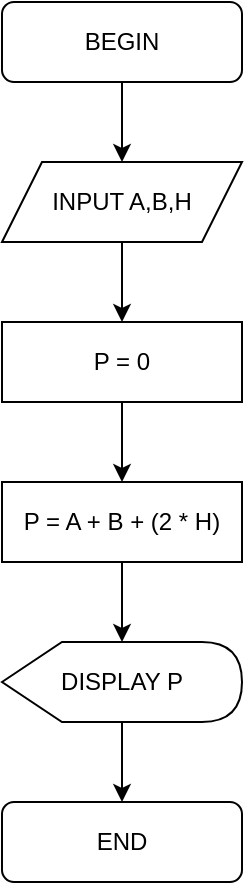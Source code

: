 <mxfile version="16.5.6" type="device"><diagram id="C5RBs43oDa-KdzZeNtuy" name="Page-1"><mxGraphModel dx="1038" dy="624" grid="1" gridSize="10" guides="1" tooltips="1" connect="1" arrows="1" fold="1" page="1" pageScale="1" pageWidth="827" pageHeight="1169" math="0" shadow="0"><root><mxCell id="WIyWlLk6GJQsqaUBKTNV-0"/><mxCell id="WIyWlLk6GJQsqaUBKTNV-1" parent="WIyWlLk6GJQsqaUBKTNV-0"/><mxCell id="zj33idUo1p1Yjt27KIrX-5" style="edgeStyle=orthogonalEdgeStyle;rounded=0;orthogonalLoop=1;jettySize=auto;html=1;entryX=0.5;entryY=0;entryDx=0;entryDy=0;" edge="1" parent="WIyWlLk6GJQsqaUBKTNV-1" source="zj33idUo1p1Yjt27KIrX-0" target="zj33idUo1p1Yjt27KIrX-2"><mxGeometry relative="1" as="geometry"/></mxCell><mxCell id="zj33idUo1p1Yjt27KIrX-0" value="BEGIN" style="rounded=1;whiteSpace=wrap;html=1;" vertex="1" parent="WIyWlLk6GJQsqaUBKTNV-1"><mxGeometry x="240" y="80" width="120" height="40" as="geometry"/></mxCell><mxCell id="zj33idUo1p1Yjt27KIrX-6" style="edgeStyle=orthogonalEdgeStyle;rounded=0;orthogonalLoop=1;jettySize=auto;html=1;entryX=0.5;entryY=0;entryDx=0;entryDy=0;" edge="1" parent="WIyWlLk6GJQsqaUBKTNV-1" source="zj33idUo1p1Yjt27KIrX-2" target="zj33idUo1p1Yjt27KIrX-3"><mxGeometry relative="1" as="geometry"/></mxCell><mxCell id="zj33idUo1p1Yjt27KIrX-2" value="INPUT A,B,H" style="shape=parallelogram;perimeter=parallelogramPerimeter;whiteSpace=wrap;html=1;fixedSize=1;" vertex="1" parent="WIyWlLk6GJQsqaUBKTNV-1"><mxGeometry x="240" y="160" width="120" height="40" as="geometry"/></mxCell><mxCell id="zj33idUo1p1Yjt27KIrX-7" style="edgeStyle=orthogonalEdgeStyle;rounded=0;orthogonalLoop=1;jettySize=auto;html=1;entryX=0.5;entryY=0;entryDx=0;entryDy=0;" edge="1" parent="WIyWlLk6GJQsqaUBKTNV-1" source="zj33idUo1p1Yjt27KIrX-3" target="zj33idUo1p1Yjt27KIrX-4"><mxGeometry relative="1" as="geometry"/></mxCell><mxCell id="zj33idUo1p1Yjt27KIrX-3" value="P = 0" style="rounded=0;whiteSpace=wrap;html=1;" vertex="1" parent="WIyWlLk6GJQsqaUBKTNV-1"><mxGeometry x="240" y="240" width="120" height="40" as="geometry"/></mxCell><mxCell id="zj33idUo1p1Yjt27KIrX-13" style="edgeStyle=orthogonalEdgeStyle;rounded=0;orthogonalLoop=1;jettySize=auto;html=1;" edge="1" parent="WIyWlLk6GJQsqaUBKTNV-1" source="zj33idUo1p1Yjt27KIrX-4" target="zj33idUo1p1Yjt27KIrX-11"><mxGeometry relative="1" as="geometry"/></mxCell><mxCell id="zj33idUo1p1Yjt27KIrX-4" value="P = A + B + (2 * H)" style="rounded=0;whiteSpace=wrap;html=1;" vertex="1" parent="WIyWlLk6GJQsqaUBKTNV-1"><mxGeometry x="240" y="320" width="120" height="40" as="geometry"/></mxCell><mxCell id="zj33idUo1p1Yjt27KIrX-15" style="edgeStyle=orthogonalEdgeStyle;rounded=0;orthogonalLoop=1;jettySize=auto;html=1;entryX=0.5;entryY=0;entryDx=0;entryDy=0;" edge="1" parent="WIyWlLk6GJQsqaUBKTNV-1" source="zj33idUo1p1Yjt27KIrX-11" target="zj33idUo1p1Yjt27KIrX-14"><mxGeometry relative="1" as="geometry"/></mxCell><mxCell id="zj33idUo1p1Yjt27KIrX-11" value="DISPLAY P" style="shape=display;whiteSpace=wrap;html=1;" vertex="1" parent="WIyWlLk6GJQsqaUBKTNV-1"><mxGeometry x="240" y="400" width="120" height="40" as="geometry"/></mxCell><mxCell id="zj33idUo1p1Yjt27KIrX-14" value="END" style="rounded=1;whiteSpace=wrap;html=1;" vertex="1" parent="WIyWlLk6GJQsqaUBKTNV-1"><mxGeometry x="240" y="480" width="120" height="40" as="geometry"/></mxCell></root></mxGraphModel></diagram></mxfile>